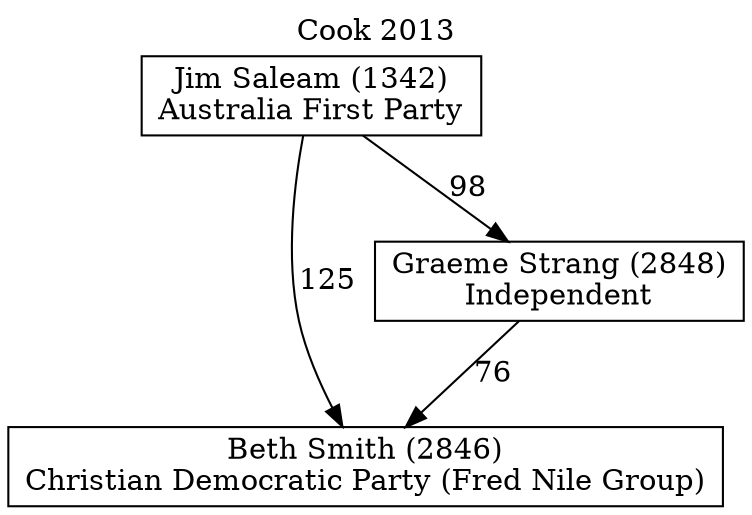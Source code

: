 // House preference flow
digraph "Beth Smith (2846)_Cook_2013" {
	graph [label="Cook 2013" labelloc=t mclimit=10]
	node [shape=box]
	"Beth Smith (2846)" [label="Beth Smith (2846)
Christian Democratic Party (Fred Nile Group)"]
	"Graeme Strang (2848)" [label="Graeme Strang (2848)
Independent"]
	"Jim Saleam (1342)" [label="Jim Saleam (1342)
Australia First Party"]
	"Graeme Strang (2848)" -> "Beth Smith (2846)" [label=76]
	"Jim Saleam (1342)" -> "Graeme Strang (2848)" [label=98]
	"Jim Saleam (1342)" -> "Beth Smith (2846)" [label=125]
}
